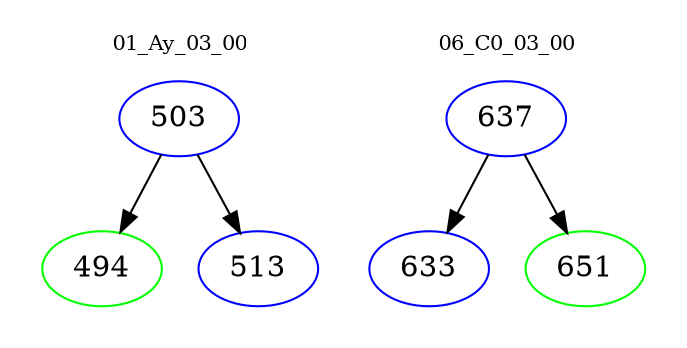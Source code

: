 digraph{
subgraph cluster_0 {
color = white
label = "01_Ay_03_00";
fontsize=10;
T0_503 [label="503", color="blue"]
T0_503 -> T0_494 [color="black"]
T0_494 [label="494", color="green"]
T0_503 -> T0_513 [color="black"]
T0_513 [label="513", color="blue"]
}
subgraph cluster_1 {
color = white
label = "06_C0_03_00";
fontsize=10;
T1_637 [label="637", color="blue"]
T1_637 -> T1_633 [color="black"]
T1_633 [label="633", color="blue"]
T1_637 -> T1_651 [color="black"]
T1_651 [label="651", color="green"]
}
}
